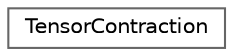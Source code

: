 digraph "类继承关系图"
{
 // LATEX_PDF_SIZE
  bgcolor="transparent";
  edge [fontname=Helvetica,fontsize=10,labelfontname=Helvetica,labelfontsize=10];
  node [fontname=Helvetica,fontsize=10,shape=box,height=0.2,width=0.4];
  rankdir="LR";
  Node0 [id="Node000000",label="TensorContraction",height=0.2,width=0.4,color="grey40", fillcolor="white", style="filled",URL="$class_tensor_contraction.html",tooltip="Tensor contraction class."];
}
